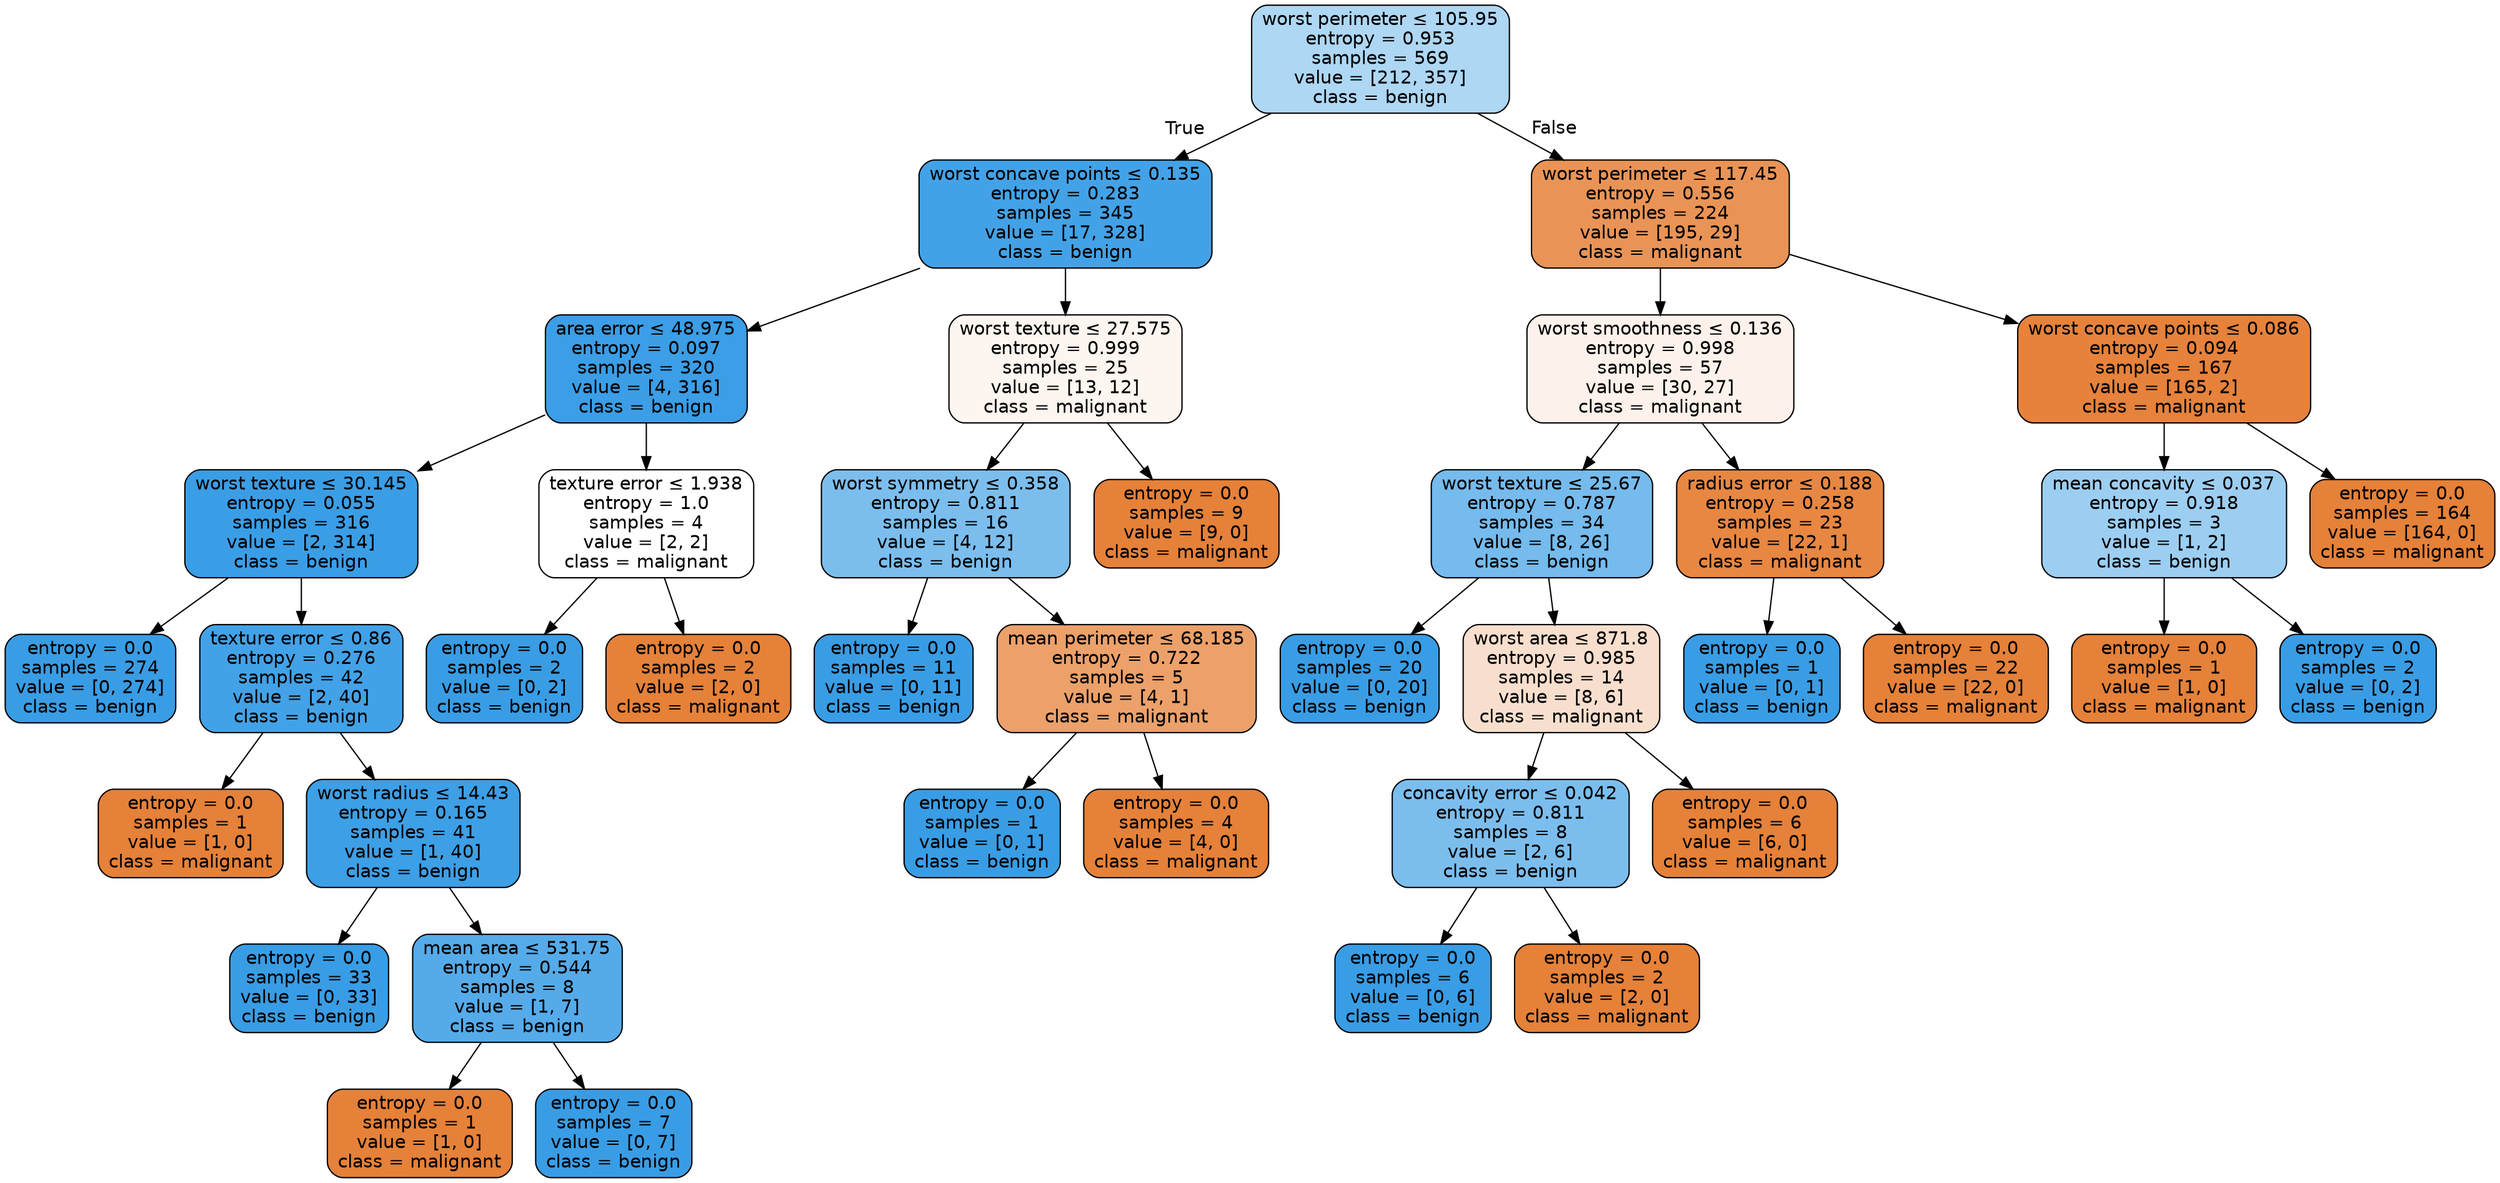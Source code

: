 digraph Tree {
node [shape=box, style="filled, rounded", color="black", fontname=helvetica] ;
edge [fontname=helvetica] ;
0 [label=<worst perimeter &le; 105.95<br/>entropy = 0.953<br/>samples = 569<br/>value = [212, 357]<br/>class = benign>, fillcolor="#399de568"] ;
1 [label=<worst concave points &le; 0.135<br/>entropy = 0.283<br/>samples = 345<br/>value = [17, 328]<br/>class = benign>, fillcolor="#399de5f2"] ;
0 -> 1 [labeldistance=2.5, labelangle=45, headlabel="True"] ;
2 [label=<area error &le; 48.975<br/>entropy = 0.097<br/>samples = 320<br/>value = [4, 316]<br/>class = benign>, fillcolor="#399de5fc"] ;
1 -> 2 ;
3 [label=<worst texture &le; 30.145<br/>entropy = 0.055<br/>samples = 316<br/>value = [2, 314]<br/>class = benign>, fillcolor="#399de5fd"] ;
2 -> 3 ;
4 [label=<entropy = 0.0<br/>samples = 274<br/>value = [0, 274]<br/>class = benign>, fillcolor="#399de5ff"] ;
3 -> 4 ;
5 [label=<texture error &le; 0.86<br/>entropy = 0.276<br/>samples = 42<br/>value = [2, 40]<br/>class = benign>, fillcolor="#399de5f2"] ;
3 -> 5 ;
6 [label=<entropy = 0.0<br/>samples = 1<br/>value = [1, 0]<br/>class = malignant>, fillcolor="#e58139ff"] ;
5 -> 6 ;
7 [label=<worst radius &le; 14.43<br/>entropy = 0.165<br/>samples = 41<br/>value = [1, 40]<br/>class = benign>, fillcolor="#399de5f9"] ;
5 -> 7 ;
8 [label=<entropy = 0.0<br/>samples = 33<br/>value = [0, 33]<br/>class = benign>, fillcolor="#399de5ff"] ;
7 -> 8 ;
9 [label=<mean area &le; 531.75<br/>entropy = 0.544<br/>samples = 8<br/>value = [1, 7]<br/>class = benign>, fillcolor="#399de5db"] ;
7 -> 9 ;
10 [label=<entropy = 0.0<br/>samples = 1<br/>value = [1, 0]<br/>class = malignant>, fillcolor="#e58139ff"] ;
9 -> 10 ;
11 [label=<entropy = 0.0<br/>samples = 7<br/>value = [0, 7]<br/>class = benign>, fillcolor="#399de5ff"] ;
9 -> 11 ;
12 [label=<texture error &le; 1.938<br/>entropy = 1.0<br/>samples = 4<br/>value = [2, 2]<br/>class = malignant>, fillcolor="#e5813900"] ;
2 -> 12 ;
13 [label=<entropy = 0.0<br/>samples = 2<br/>value = [0, 2]<br/>class = benign>, fillcolor="#399de5ff"] ;
12 -> 13 ;
14 [label=<entropy = 0.0<br/>samples = 2<br/>value = [2, 0]<br/>class = malignant>, fillcolor="#e58139ff"] ;
12 -> 14 ;
15 [label=<worst texture &le; 27.575<br/>entropy = 0.999<br/>samples = 25<br/>value = [13, 12]<br/>class = malignant>, fillcolor="#e5813914"] ;
1 -> 15 ;
16 [label=<worst symmetry &le; 0.358<br/>entropy = 0.811<br/>samples = 16<br/>value = [4, 12]<br/>class = benign>, fillcolor="#399de5aa"] ;
15 -> 16 ;
17 [label=<entropy = 0.0<br/>samples = 11<br/>value = [0, 11]<br/>class = benign>, fillcolor="#399de5ff"] ;
16 -> 17 ;
18 [label=<mean perimeter &le; 68.185<br/>entropy = 0.722<br/>samples = 5<br/>value = [4, 1]<br/>class = malignant>, fillcolor="#e58139bf"] ;
16 -> 18 ;
19 [label=<entropy = 0.0<br/>samples = 1<br/>value = [0, 1]<br/>class = benign>, fillcolor="#399de5ff"] ;
18 -> 19 ;
20 [label=<entropy = 0.0<br/>samples = 4<br/>value = [4, 0]<br/>class = malignant>, fillcolor="#e58139ff"] ;
18 -> 20 ;
21 [label=<entropy = 0.0<br/>samples = 9<br/>value = [9, 0]<br/>class = malignant>, fillcolor="#e58139ff"] ;
15 -> 21 ;
22 [label=<worst perimeter &le; 117.45<br/>entropy = 0.556<br/>samples = 224<br/>value = [195, 29]<br/>class = malignant>, fillcolor="#e58139d9"] ;
0 -> 22 [labeldistance=2.5, labelangle=-45, headlabel="False"] ;
23 [label=<worst smoothness &le; 0.136<br/>entropy = 0.998<br/>samples = 57<br/>value = [30, 27]<br/>class = malignant>, fillcolor="#e5813919"] ;
22 -> 23 ;
24 [label=<worst texture &le; 25.67<br/>entropy = 0.787<br/>samples = 34<br/>value = [8, 26]<br/>class = benign>, fillcolor="#399de5b1"] ;
23 -> 24 ;
25 [label=<entropy = 0.0<br/>samples = 20<br/>value = [0, 20]<br/>class = benign>, fillcolor="#399de5ff"] ;
24 -> 25 ;
26 [label=<worst area &le; 871.8<br/>entropy = 0.985<br/>samples = 14<br/>value = [8, 6]<br/>class = malignant>, fillcolor="#e5813940"] ;
24 -> 26 ;
27 [label=<concavity error &le; 0.042<br/>entropy = 0.811<br/>samples = 8<br/>value = [2, 6]<br/>class = benign>, fillcolor="#399de5aa"] ;
26 -> 27 ;
28 [label=<entropy = 0.0<br/>samples = 6<br/>value = [0, 6]<br/>class = benign>, fillcolor="#399de5ff"] ;
27 -> 28 ;
29 [label=<entropy = 0.0<br/>samples = 2<br/>value = [2, 0]<br/>class = malignant>, fillcolor="#e58139ff"] ;
27 -> 29 ;
30 [label=<entropy = 0.0<br/>samples = 6<br/>value = [6, 0]<br/>class = malignant>, fillcolor="#e58139ff"] ;
26 -> 30 ;
31 [label=<radius error &le; 0.188<br/>entropy = 0.258<br/>samples = 23<br/>value = [22, 1]<br/>class = malignant>, fillcolor="#e58139f3"] ;
23 -> 31 ;
32 [label=<entropy = 0.0<br/>samples = 1<br/>value = [0, 1]<br/>class = benign>, fillcolor="#399de5ff"] ;
31 -> 32 ;
33 [label=<entropy = 0.0<br/>samples = 22<br/>value = [22, 0]<br/>class = malignant>, fillcolor="#e58139ff"] ;
31 -> 33 ;
34 [label=<worst concave points &le; 0.086<br/>entropy = 0.094<br/>samples = 167<br/>value = [165, 2]<br/>class = malignant>, fillcolor="#e58139fc"] ;
22 -> 34 ;
35 [label=<mean concavity &le; 0.037<br/>entropy = 0.918<br/>samples = 3<br/>value = [1, 2]<br/>class = benign>, fillcolor="#399de57f"] ;
34 -> 35 ;
36 [label=<entropy = 0.0<br/>samples = 1<br/>value = [1, 0]<br/>class = malignant>, fillcolor="#e58139ff"] ;
35 -> 36 ;
37 [label=<entropy = 0.0<br/>samples = 2<br/>value = [0, 2]<br/>class = benign>, fillcolor="#399de5ff"] ;
35 -> 37 ;
38 [label=<entropy = 0.0<br/>samples = 164<br/>value = [164, 0]<br/>class = malignant>, fillcolor="#e58139ff"] ;
34 -> 38 ;
}
